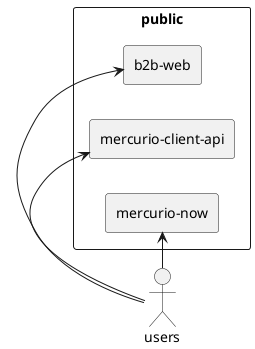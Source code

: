 @startuml
left to right direction
actor users
rectangle public {
    rectangle "b2b-web" as b2bWeb
    rectangle "mercurio-client-api" as mercurioClientApi
    rectangle "mercurio-now" as mercurioNow
}

users -> b2bWeb
users -> mercurioClientApi
users -> mercurioNow
@enduml
